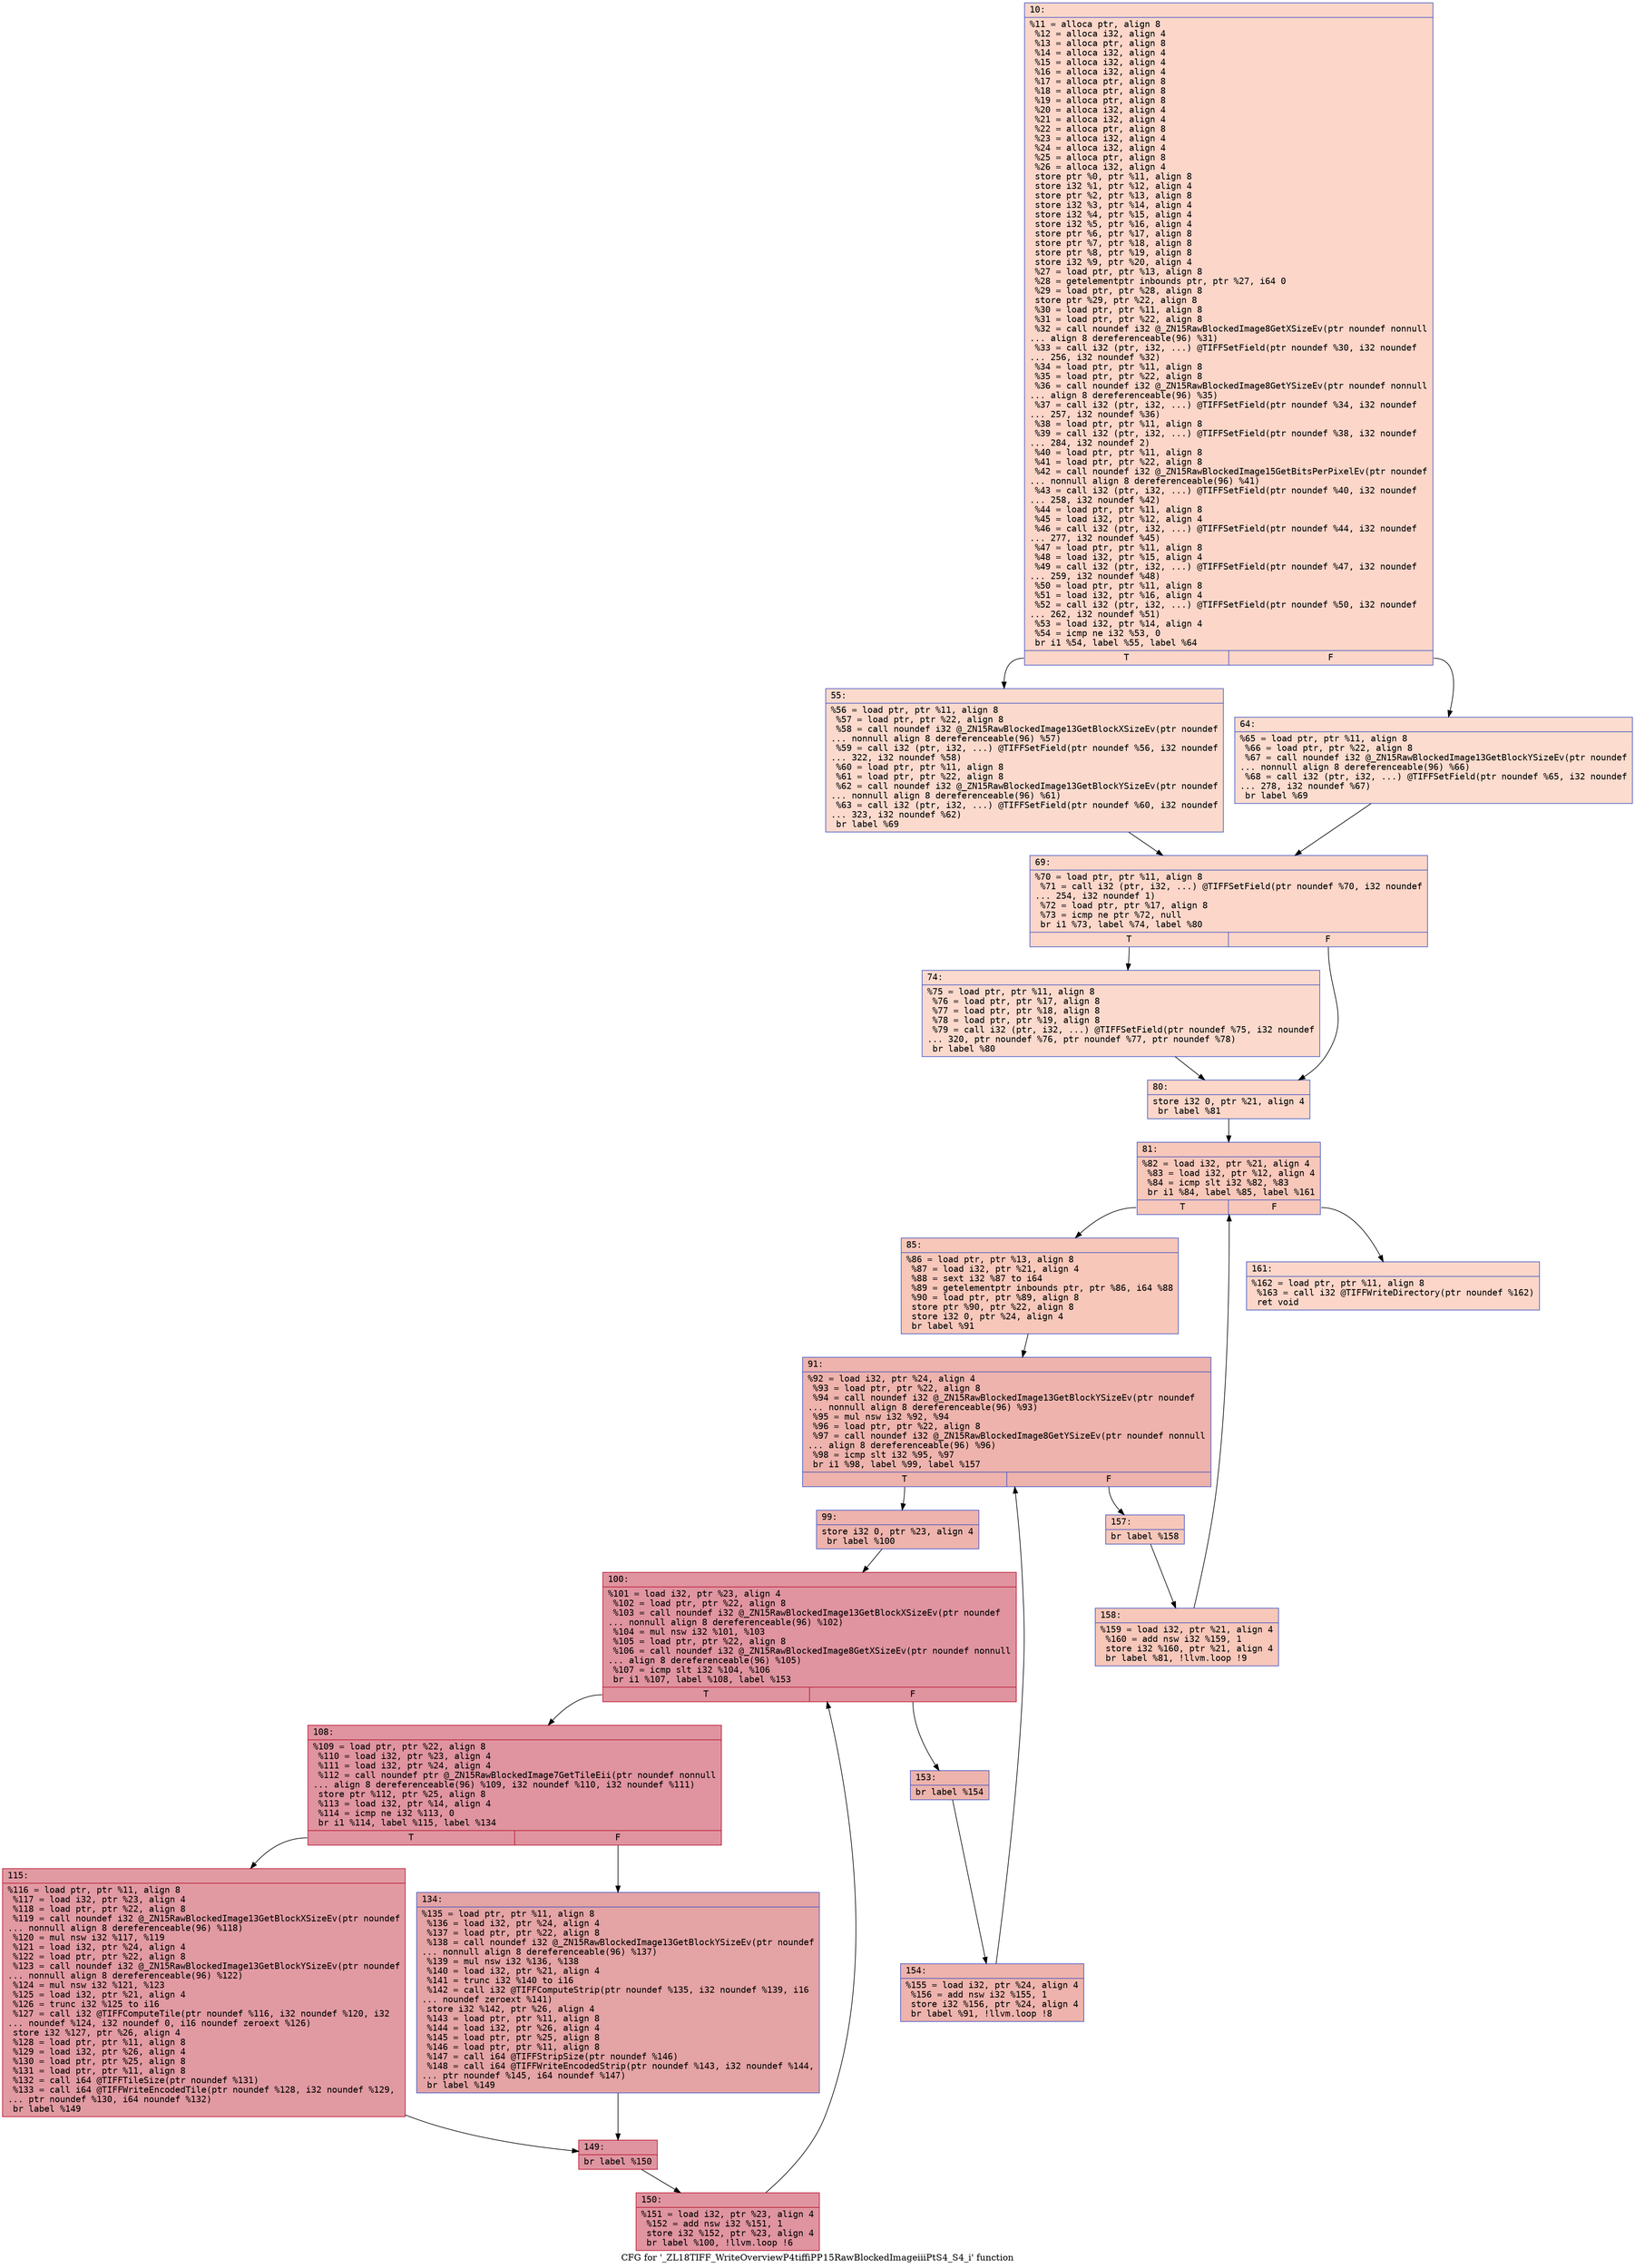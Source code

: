 digraph "CFG for '_ZL18TIFF_WriteOverviewP4tiffiPP15RawBlockedImageiiiPtS4_S4_i' function" {
	label="CFG for '_ZL18TIFF_WriteOverviewP4tiffiPP15RawBlockedImageiiiPtS4_S4_i' function";

	Node0x6000016a3ed0 [shape=record,color="#3d50c3ff", style=filled, fillcolor="#f6a38570" fontname="Courier",label="{10:\l|  %11 = alloca ptr, align 8\l  %12 = alloca i32, align 4\l  %13 = alloca ptr, align 8\l  %14 = alloca i32, align 4\l  %15 = alloca i32, align 4\l  %16 = alloca i32, align 4\l  %17 = alloca ptr, align 8\l  %18 = alloca ptr, align 8\l  %19 = alloca ptr, align 8\l  %20 = alloca i32, align 4\l  %21 = alloca i32, align 4\l  %22 = alloca ptr, align 8\l  %23 = alloca i32, align 4\l  %24 = alloca i32, align 4\l  %25 = alloca ptr, align 8\l  %26 = alloca i32, align 4\l  store ptr %0, ptr %11, align 8\l  store i32 %1, ptr %12, align 4\l  store ptr %2, ptr %13, align 8\l  store i32 %3, ptr %14, align 4\l  store i32 %4, ptr %15, align 4\l  store i32 %5, ptr %16, align 4\l  store ptr %6, ptr %17, align 8\l  store ptr %7, ptr %18, align 8\l  store ptr %8, ptr %19, align 8\l  store i32 %9, ptr %20, align 4\l  %27 = load ptr, ptr %13, align 8\l  %28 = getelementptr inbounds ptr, ptr %27, i64 0\l  %29 = load ptr, ptr %28, align 8\l  store ptr %29, ptr %22, align 8\l  %30 = load ptr, ptr %11, align 8\l  %31 = load ptr, ptr %22, align 8\l  %32 = call noundef i32 @_ZN15RawBlockedImage8GetXSizeEv(ptr noundef nonnull\l... align 8 dereferenceable(96) %31)\l  %33 = call i32 (ptr, i32, ...) @TIFFSetField(ptr noundef %30, i32 noundef\l... 256, i32 noundef %32)\l  %34 = load ptr, ptr %11, align 8\l  %35 = load ptr, ptr %22, align 8\l  %36 = call noundef i32 @_ZN15RawBlockedImage8GetYSizeEv(ptr noundef nonnull\l... align 8 dereferenceable(96) %35)\l  %37 = call i32 (ptr, i32, ...) @TIFFSetField(ptr noundef %34, i32 noundef\l... 257, i32 noundef %36)\l  %38 = load ptr, ptr %11, align 8\l  %39 = call i32 (ptr, i32, ...) @TIFFSetField(ptr noundef %38, i32 noundef\l... 284, i32 noundef 2)\l  %40 = load ptr, ptr %11, align 8\l  %41 = load ptr, ptr %22, align 8\l  %42 = call noundef i32 @_ZN15RawBlockedImage15GetBitsPerPixelEv(ptr noundef\l... nonnull align 8 dereferenceable(96) %41)\l  %43 = call i32 (ptr, i32, ...) @TIFFSetField(ptr noundef %40, i32 noundef\l... 258, i32 noundef %42)\l  %44 = load ptr, ptr %11, align 8\l  %45 = load i32, ptr %12, align 4\l  %46 = call i32 (ptr, i32, ...) @TIFFSetField(ptr noundef %44, i32 noundef\l... 277, i32 noundef %45)\l  %47 = load ptr, ptr %11, align 8\l  %48 = load i32, ptr %15, align 4\l  %49 = call i32 (ptr, i32, ...) @TIFFSetField(ptr noundef %47, i32 noundef\l... 259, i32 noundef %48)\l  %50 = load ptr, ptr %11, align 8\l  %51 = load i32, ptr %16, align 4\l  %52 = call i32 (ptr, i32, ...) @TIFFSetField(ptr noundef %50, i32 noundef\l... 262, i32 noundef %51)\l  %53 = load i32, ptr %14, align 4\l  %54 = icmp ne i32 %53, 0\l  br i1 %54, label %55, label %64\l|{<s0>T|<s1>F}}"];
	Node0x6000016a3ed0:s0 -> Node0x6000016bc000[tooltip="10 -> 55\nProbability 62.50%" ];
	Node0x6000016a3ed0:s1 -> Node0x6000016bc050[tooltip="10 -> 64\nProbability 37.50%" ];
	Node0x6000016bc000 [shape=record,color="#3d50c3ff", style=filled, fillcolor="#f7ac8e70" fontname="Courier",label="{55:\l|  %56 = load ptr, ptr %11, align 8\l  %57 = load ptr, ptr %22, align 8\l  %58 = call noundef i32 @_ZN15RawBlockedImage13GetBlockXSizeEv(ptr noundef\l... nonnull align 8 dereferenceable(96) %57)\l  %59 = call i32 (ptr, i32, ...) @TIFFSetField(ptr noundef %56, i32 noundef\l... 322, i32 noundef %58)\l  %60 = load ptr, ptr %11, align 8\l  %61 = load ptr, ptr %22, align 8\l  %62 = call noundef i32 @_ZN15RawBlockedImage13GetBlockYSizeEv(ptr noundef\l... nonnull align 8 dereferenceable(96) %61)\l  %63 = call i32 (ptr, i32, ...) @TIFFSetField(ptr noundef %60, i32 noundef\l... 323, i32 noundef %62)\l  br label %69\l}"];
	Node0x6000016bc000 -> Node0x6000016bc0a0[tooltip="55 -> 69\nProbability 100.00%" ];
	Node0x6000016bc050 [shape=record,color="#3d50c3ff", style=filled, fillcolor="#f7af9170" fontname="Courier",label="{64:\l|  %65 = load ptr, ptr %11, align 8\l  %66 = load ptr, ptr %22, align 8\l  %67 = call noundef i32 @_ZN15RawBlockedImage13GetBlockYSizeEv(ptr noundef\l... nonnull align 8 dereferenceable(96) %66)\l  %68 = call i32 (ptr, i32, ...) @TIFFSetField(ptr noundef %65, i32 noundef\l... 278, i32 noundef %67)\l  br label %69\l}"];
	Node0x6000016bc050 -> Node0x6000016bc0a0[tooltip="64 -> 69\nProbability 100.00%" ];
	Node0x6000016bc0a0 [shape=record,color="#3d50c3ff", style=filled, fillcolor="#f6a38570" fontname="Courier",label="{69:\l|  %70 = load ptr, ptr %11, align 8\l  %71 = call i32 (ptr, i32, ...) @TIFFSetField(ptr noundef %70, i32 noundef\l... 254, i32 noundef 1)\l  %72 = load ptr, ptr %17, align 8\l  %73 = icmp ne ptr %72, null\l  br i1 %73, label %74, label %80\l|{<s0>T|<s1>F}}"];
	Node0x6000016bc0a0:s0 -> Node0x6000016bc0f0[tooltip="69 -> 74\nProbability 62.50%" ];
	Node0x6000016bc0a0:s1 -> Node0x6000016bc140[tooltip="69 -> 80\nProbability 37.50%" ];
	Node0x6000016bc0f0 [shape=record,color="#3d50c3ff", style=filled, fillcolor="#f7ac8e70" fontname="Courier",label="{74:\l|  %75 = load ptr, ptr %11, align 8\l  %76 = load ptr, ptr %17, align 8\l  %77 = load ptr, ptr %18, align 8\l  %78 = load ptr, ptr %19, align 8\l  %79 = call i32 (ptr, i32, ...) @TIFFSetField(ptr noundef %75, i32 noundef\l... 320, ptr noundef %76, ptr noundef %77, ptr noundef %78)\l  br label %80\l}"];
	Node0x6000016bc0f0 -> Node0x6000016bc140[tooltip="74 -> 80\nProbability 100.00%" ];
	Node0x6000016bc140 [shape=record,color="#3d50c3ff", style=filled, fillcolor="#f6a38570" fontname="Courier",label="{80:\l|  store i32 0, ptr %21, align 4\l  br label %81\l}"];
	Node0x6000016bc140 -> Node0x6000016bc190[tooltip="80 -> 81\nProbability 100.00%" ];
	Node0x6000016bc190 [shape=record,color="#3d50c3ff", style=filled, fillcolor="#ec7f6370" fontname="Courier",label="{81:\l|  %82 = load i32, ptr %21, align 4\l  %83 = load i32, ptr %12, align 4\l  %84 = icmp slt i32 %82, %83\l  br i1 %84, label %85, label %161\l|{<s0>T|<s1>F}}"];
	Node0x6000016bc190:s0 -> Node0x6000016bc1e0[tooltip="81 -> 85\nProbability 96.88%" ];
	Node0x6000016bc190:s1 -> Node0x6000016bc5f0[tooltip="81 -> 161\nProbability 3.12%" ];
	Node0x6000016bc1e0 [shape=record,color="#3d50c3ff", style=filled, fillcolor="#ec7f6370" fontname="Courier",label="{85:\l|  %86 = load ptr, ptr %13, align 8\l  %87 = load i32, ptr %21, align 4\l  %88 = sext i32 %87 to i64\l  %89 = getelementptr inbounds ptr, ptr %86, i64 %88\l  %90 = load ptr, ptr %89, align 8\l  store ptr %90, ptr %22, align 8\l  store i32 0, ptr %24, align 4\l  br label %91\l}"];
	Node0x6000016bc1e0 -> Node0x6000016bc230[tooltip="85 -> 91\nProbability 100.00%" ];
	Node0x6000016bc230 [shape=record,color="#3d50c3ff", style=filled, fillcolor="#d6524470" fontname="Courier",label="{91:\l|  %92 = load i32, ptr %24, align 4\l  %93 = load ptr, ptr %22, align 8\l  %94 = call noundef i32 @_ZN15RawBlockedImage13GetBlockYSizeEv(ptr noundef\l... nonnull align 8 dereferenceable(96) %93)\l  %95 = mul nsw i32 %92, %94\l  %96 = load ptr, ptr %22, align 8\l  %97 = call noundef i32 @_ZN15RawBlockedImage8GetYSizeEv(ptr noundef nonnull\l... align 8 dereferenceable(96) %96)\l  %98 = icmp slt i32 %95, %97\l  br i1 %98, label %99, label %157\l|{<s0>T|<s1>F}}"];
	Node0x6000016bc230:s0 -> Node0x6000016bc280[tooltip="91 -> 99\nProbability 96.88%" ];
	Node0x6000016bc230:s1 -> Node0x6000016bc550[tooltip="91 -> 157\nProbability 3.12%" ];
	Node0x6000016bc280 [shape=record,color="#3d50c3ff", style=filled, fillcolor="#d6524470" fontname="Courier",label="{99:\l|  store i32 0, ptr %23, align 4\l  br label %100\l}"];
	Node0x6000016bc280 -> Node0x6000016bc2d0[tooltip="99 -> 100\nProbability 100.00%" ];
	Node0x6000016bc2d0 [shape=record,color="#b70d28ff", style=filled, fillcolor="#b70d2870" fontname="Courier",label="{100:\l|  %101 = load i32, ptr %23, align 4\l  %102 = load ptr, ptr %22, align 8\l  %103 = call noundef i32 @_ZN15RawBlockedImage13GetBlockXSizeEv(ptr noundef\l... nonnull align 8 dereferenceable(96) %102)\l  %104 = mul nsw i32 %101, %103\l  %105 = load ptr, ptr %22, align 8\l  %106 = call noundef i32 @_ZN15RawBlockedImage8GetXSizeEv(ptr noundef nonnull\l... align 8 dereferenceable(96) %105)\l  %107 = icmp slt i32 %104, %106\l  br i1 %107, label %108, label %153\l|{<s0>T|<s1>F}}"];
	Node0x6000016bc2d0:s0 -> Node0x6000016bc320[tooltip="100 -> 108\nProbability 96.88%" ];
	Node0x6000016bc2d0:s1 -> Node0x6000016bc4b0[tooltip="100 -> 153\nProbability 3.12%" ];
	Node0x6000016bc320 [shape=record,color="#b70d28ff", style=filled, fillcolor="#b70d2870" fontname="Courier",label="{108:\l|  %109 = load ptr, ptr %22, align 8\l  %110 = load i32, ptr %23, align 4\l  %111 = load i32, ptr %24, align 4\l  %112 = call noundef ptr @_ZN15RawBlockedImage7GetTileEii(ptr noundef nonnull\l... align 8 dereferenceable(96) %109, i32 noundef %110, i32 noundef %111)\l  store ptr %112, ptr %25, align 8\l  %113 = load i32, ptr %14, align 4\l  %114 = icmp ne i32 %113, 0\l  br i1 %114, label %115, label %134\l|{<s0>T|<s1>F}}"];
	Node0x6000016bc320:s0 -> Node0x6000016bc370[tooltip="108 -> 115\nProbability 62.50%" ];
	Node0x6000016bc320:s1 -> Node0x6000016bc3c0[tooltip="108 -> 134\nProbability 37.50%" ];
	Node0x6000016bc370 [shape=record,color="#b70d28ff", style=filled, fillcolor="#bb1b2c70" fontname="Courier",label="{115:\l|  %116 = load ptr, ptr %11, align 8\l  %117 = load i32, ptr %23, align 4\l  %118 = load ptr, ptr %22, align 8\l  %119 = call noundef i32 @_ZN15RawBlockedImage13GetBlockXSizeEv(ptr noundef\l... nonnull align 8 dereferenceable(96) %118)\l  %120 = mul nsw i32 %117, %119\l  %121 = load i32, ptr %24, align 4\l  %122 = load ptr, ptr %22, align 8\l  %123 = call noundef i32 @_ZN15RawBlockedImage13GetBlockYSizeEv(ptr noundef\l... nonnull align 8 dereferenceable(96) %122)\l  %124 = mul nsw i32 %121, %123\l  %125 = load i32, ptr %21, align 4\l  %126 = trunc i32 %125 to i16\l  %127 = call i32 @TIFFComputeTile(ptr noundef %116, i32 noundef %120, i32\l... noundef %124, i32 noundef 0, i16 noundef zeroext %126)\l  store i32 %127, ptr %26, align 4\l  %128 = load ptr, ptr %11, align 8\l  %129 = load i32, ptr %26, align 4\l  %130 = load ptr, ptr %25, align 8\l  %131 = load ptr, ptr %11, align 8\l  %132 = call i64 @TIFFTileSize(ptr noundef %131)\l  %133 = call i64 @TIFFWriteEncodedTile(ptr noundef %128, i32 noundef %129,\l... ptr noundef %130, i64 noundef %132)\l  br label %149\l}"];
	Node0x6000016bc370 -> Node0x6000016bc410[tooltip="115 -> 149\nProbability 100.00%" ];
	Node0x6000016bc3c0 [shape=record,color="#3d50c3ff", style=filled, fillcolor="#c32e3170" fontname="Courier",label="{134:\l|  %135 = load ptr, ptr %11, align 8\l  %136 = load i32, ptr %24, align 4\l  %137 = load ptr, ptr %22, align 8\l  %138 = call noundef i32 @_ZN15RawBlockedImage13GetBlockYSizeEv(ptr noundef\l... nonnull align 8 dereferenceable(96) %137)\l  %139 = mul nsw i32 %136, %138\l  %140 = load i32, ptr %21, align 4\l  %141 = trunc i32 %140 to i16\l  %142 = call i32 @TIFFComputeStrip(ptr noundef %135, i32 noundef %139, i16\l... noundef zeroext %141)\l  store i32 %142, ptr %26, align 4\l  %143 = load ptr, ptr %11, align 8\l  %144 = load i32, ptr %26, align 4\l  %145 = load ptr, ptr %25, align 8\l  %146 = load ptr, ptr %11, align 8\l  %147 = call i64 @TIFFStripSize(ptr noundef %146)\l  %148 = call i64 @TIFFWriteEncodedStrip(ptr noundef %143, i32 noundef %144,\l... ptr noundef %145, i64 noundef %147)\l  br label %149\l}"];
	Node0x6000016bc3c0 -> Node0x6000016bc410[tooltip="134 -> 149\nProbability 100.00%" ];
	Node0x6000016bc410 [shape=record,color="#b70d28ff", style=filled, fillcolor="#b70d2870" fontname="Courier",label="{149:\l|  br label %150\l}"];
	Node0x6000016bc410 -> Node0x6000016bc460[tooltip="149 -> 150\nProbability 100.00%" ];
	Node0x6000016bc460 [shape=record,color="#b70d28ff", style=filled, fillcolor="#b70d2870" fontname="Courier",label="{150:\l|  %151 = load i32, ptr %23, align 4\l  %152 = add nsw i32 %151, 1\l  store i32 %152, ptr %23, align 4\l  br label %100, !llvm.loop !6\l}"];
	Node0x6000016bc460 -> Node0x6000016bc2d0[tooltip="150 -> 100\nProbability 100.00%" ];
	Node0x6000016bc4b0 [shape=record,color="#3d50c3ff", style=filled, fillcolor="#d6524470" fontname="Courier",label="{153:\l|  br label %154\l}"];
	Node0x6000016bc4b0 -> Node0x6000016bc500[tooltip="153 -> 154\nProbability 100.00%" ];
	Node0x6000016bc500 [shape=record,color="#3d50c3ff", style=filled, fillcolor="#d6524470" fontname="Courier",label="{154:\l|  %155 = load i32, ptr %24, align 4\l  %156 = add nsw i32 %155, 1\l  store i32 %156, ptr %24, align 4\l  br label %91, !llvm.loop !8\l}"];
	Node0x6000016bc500 -> Node0x6000016bc230[tooltip="154 -> 91\nProbability 100.00%" ];
	Node0x6000016bc550 [shape=record,color="#3d50c3ff", style=filled, fillcolor="#ec7f6370" fontname="Courier",label="{157:\l|  br label %158\l}"];
	Node0x6000016bc550 -> Node0x6000016bc5a0[tooltip="157 -> 158\nProbability 100.00%" ];
	Node0x6000016bc5a0 [shape=record,color="#3d50c3ff", style=filled, fillcolor="#ec7f6370" fontname="Courier",label="{158:\l|  %159 = load i32, ptr %21, align 4\l  %160 = add nsw i32 %159, 1\l  store i32 %160, ptr %21, align 4\l  br label %81, !llvm.loop !9\l}"];
	Node0x6000016bc5a0 -> Node0x6000016bc190[tooltip="158 -> 81\nProbability 100.00%" ];
	Node0x6000016bc5f0 [shape=record,color="#3d50c3ff", style=filled, fillcolor="#f6a38570" fontname="Courier",label="{161:\l|  %162 = load ptr, ptr %11, align 8\l  %163 = call i32 @TIFFWriteDirectory(ptr noundef %162)\l  ret void\l}"];
}

